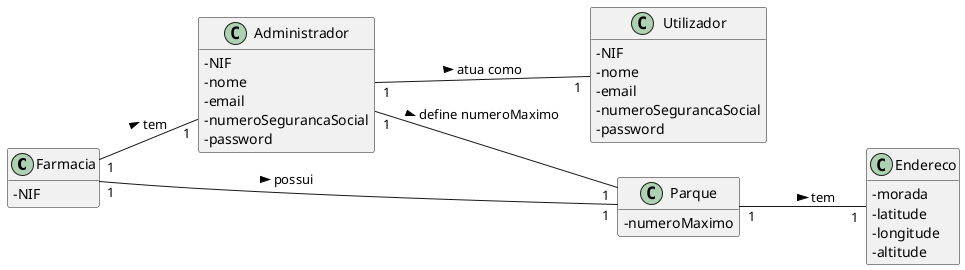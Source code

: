 @startuml
skinparam classAttributeIconSize 0
hide methods
left to right direction

class Farmacia {
  -NIF
}

class Utilizador {
  -NIF
  -nome
  -email
  -numeroSegurancaSocial
  -password
}

class Administrador {
  -NIF
  -nome
  -email
  -numeroSegurancaSocial
  -password
}

class Endereco {
  -morada
  -latitude
  -longitude
  -altitude
}

class Parque {
  -numeroMaximo
}

Administrador "1" -- "1" Utilizador: atua como >
Administrador "1" -- "1" Parque: define numeroMaximo >
Farmacia "1" -- "1" Parque: possui >
Parque "1" -- "1" Endereco: tem >
Farmacia "1" -- "1" Administrador: tem >

@enduml